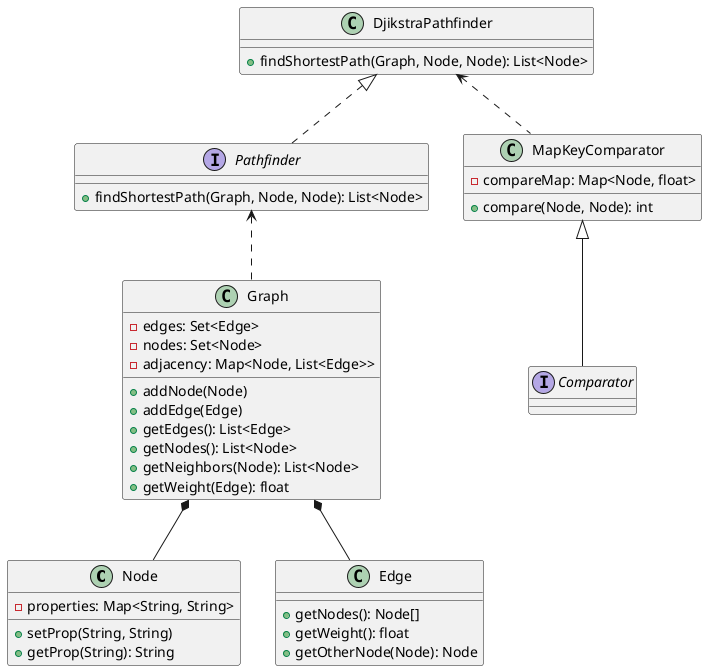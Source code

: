 @startuml
class Node {
    - properties: Map<String, String>
    + setProp(String, String)
    + getProp(String): String
}

class Edge {
    + getNodes(): Node[]
    + getWeight(): float
    + getOtherNode(Node): Node
}

class Graph {
    - edges: Set<Edge>
    - nodes: Set<Node>
    - adjacency: Map<Node, List<Edge>>
    + addNode(Node)
    + addEdge(Edge)
    + getEdges(): List<Edge>
    + getNodes(): List<Node>
    + getNeighbors(Node): List<Node>
    + getWeight(Edge): float
}

interface Pathfinder{
    + findShortestPath(Graph, Node, Node): List<Node>
}


class DjikstraPathfinder {
    + findShortestPath(Graph, Node, Node): List<Node>
}

interface Comparator

class MapKeyComparator {
    - compareMap: Map<Node, float>
    + compare(Node, Node): int
}

DjikstraPathfinder <|.. Pathfinder

Graph *-- Node
Graph *-- Edge

Pathfinder <.. Graph

DjikstraPathfinder <.. MapKeyComparator

MapKeyComparator <|-- Comparator
@enduml